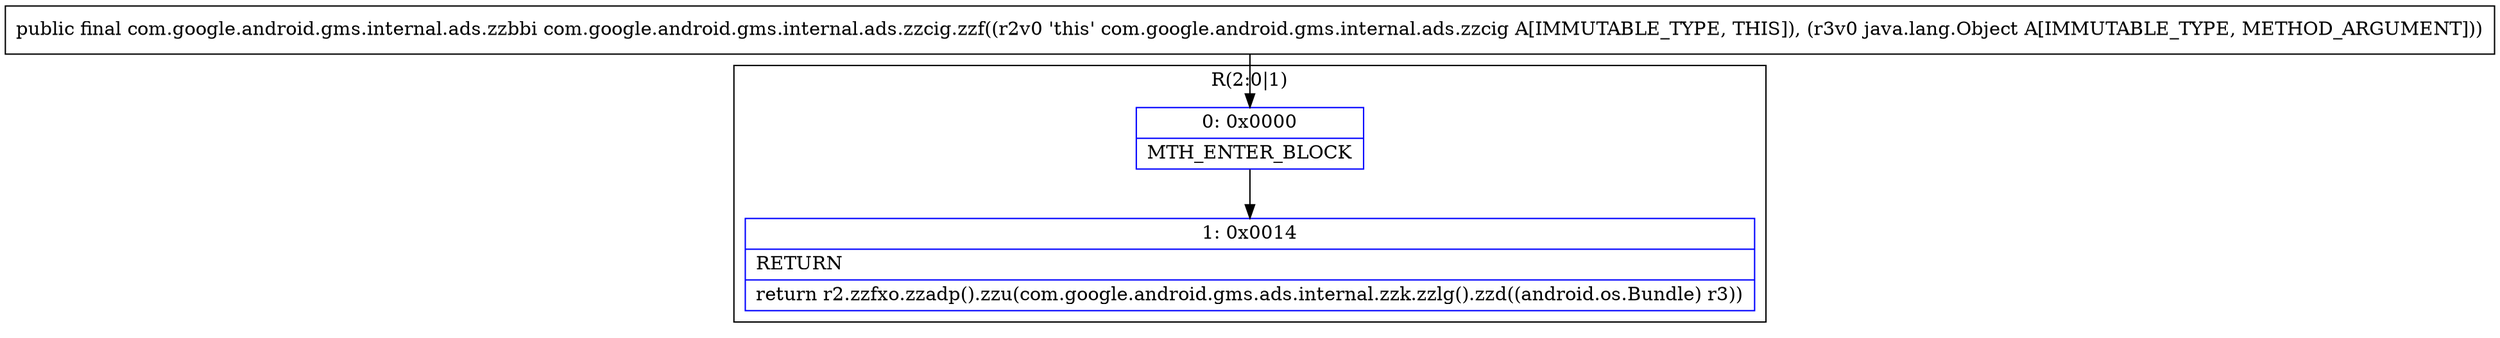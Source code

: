 digraph "CFG forcom.google.android.gms.internal.ads.zzcig.zzf(Ljava\/lang\/Object;)Lcom\/google\/android\/gms\/internal\/ads\/zzbbi;" {
subgraph cluster_Region_416320760 {
label = "R(2:0|1)";
node [shape=record,color=blue];
Node_0 [shape=record,label="{0\:\ 0x0000|MTH_ENTER_BLOCK\l}"];
Node_1 [shape=record,label="{1\:\ 0x0014|RETURN\l|return r2.zzfxo.zzadp().zzu(com.google.android.gms.ads.internal.zzk.zzlg().zzd((android.os.Bundle) r3))\l}"];
}
MethodNode[shape=record,label="{public final com.google.android.gms.internal.ads.zzbbi com.google.android.gms.internal.ads.zzcig.zzf((r2v0 'this' com.google.android.gms.internal.ads.zzcig A[IMMUTABLE_TYPE, THIS]), (r3v0 java.lang.Object A[IMMUTABLE_TYPE, METHOD_ARGUMENT])) }"];
MethodNode -> Node_0;
Node_0 -> Node_1;
}

